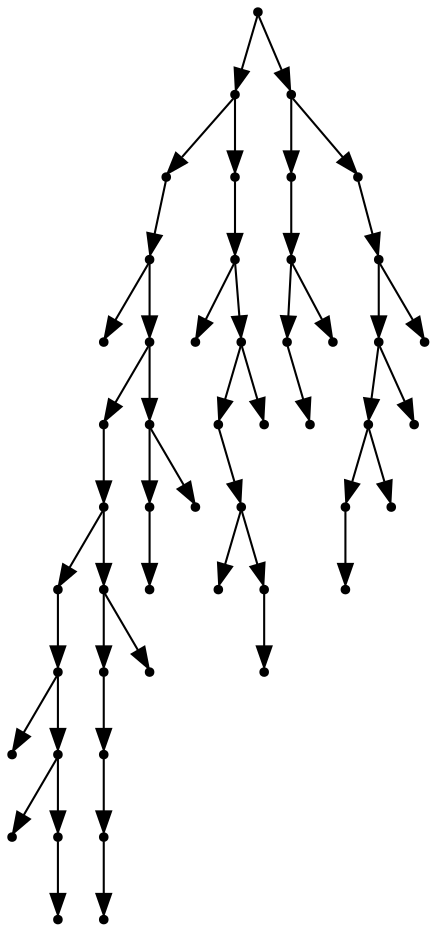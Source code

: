 digraph {
  49 [shape=point];
  33 [shape=point];
  22 [shape=point];
  21 [shape=point];
  0 [shape=point];
  20 [shape=point];
  15 [shape=point];
  14 [shape=point];
  7 [shape=point];
  6 [shape=point];
  1 [shape=point];
  5 [shape=point];
  2 [shape=point];
  4 [shape=point];
  3 [shape=point];
  13 [shape=point];
  11 [shape=point];
  10 [shape=point];
  9 [shape=point];
  8 [shape=point];
  12 [shape=point];
  19 [shape=point];
  17 [shape=point];
  16 [shape=point];
  18 [shape=point];
  32 [shape=point];
  31 [shape=point];
  23 [shape=point];
  30 [shape=point];
  28 [shape=point];
  27 [shape=point];
  24 [shape=point];
  26 [shape=point];
  25 [shape=point];
  29 [shape=point];
  48 [shape=point];
  38 [shape=point];
  37 [shape=point];
  35 [shape=point];
  34 [shape=point];
  36 [shape=point];
  47 [shape=point];
  46 [shape=point];
  44 [shape=point];
  42 [shape=point];
  40 [shape=point];
  39 [shape=point];
  41 [shape=point];
  43 [shape=point];
  45 [shape=point];
49 -> 33;
33 -> 22;
22 -> 21;
21 -> 0;
21 -> 20;
20 -> 15;
15 -> 14;
14 -> 7;
7 -> 6;
6 -> 1;
6 -> 5;
5 -> 2;
5 -> 4;
4 -> 3;
14 -> 13;
13 -> 11;
11 -> 10;
10 -> 9;
9 -> 8;
13 -> 12;
20 -> 19;
19 -> 17;
17 -> 16;
19 -> 18;
33 -> 32;
32 -> 31;
31 -> 23;
31 -> 30;
30 -> 28;
28 -> 27;
27 -> 24;
27 -> 26;
26 -> 25;
30 -> 29;
49 -> 48;
48 -> 38;
38 -> 37;
37 -> 35;
35 -> 34;
37 -> 36;
48 -> 47;
47 -> 46;
46 -> 44;
44 -> 42;
42 -> 40;
40 -> 39;
42 -> 41;
44 -> 43;
46 -> 45;
}
